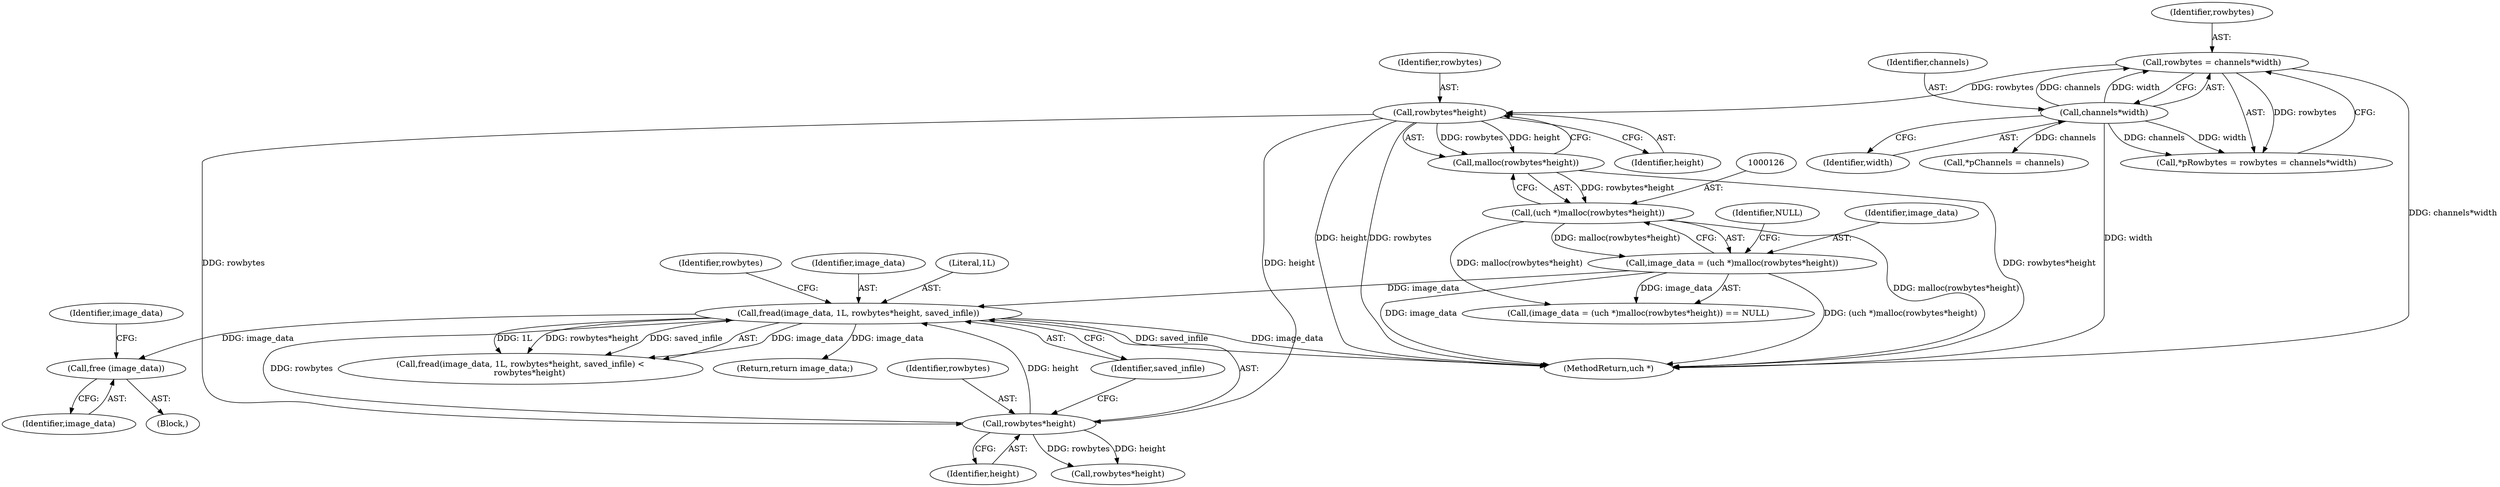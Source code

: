 digraph "0_Android_9d4853418ab2f754c2b63e091c29c5529b8b86ca_6@API" {
"1000156" [label="(Call,free (image_data))"];
"1000145" [label="(Call,fread(image_data, 1L, rowbytes*height, saved_infile))"];
"1000123" [label="(Call,image_data = (uch *)malloc(rowbytes*height))"];
"1000125" [label="(Call,(uch *)malloc(rowbytes*height))"];
"1000127" [label="(Call,malloc(rowbytes*height))"];
"1000128" [label="(Call,rowbytes*height)"];
"1000112" [label="(Call,rowbytes = channels*width)"];
"1000114" [label="(Call,channels*width)"];
"1000148" [label="(Call,rowbytes*height)"];
"1000163" [label="(Return,return image_data;)"];
"1000113" [label="(Identifier,rowbytes)"];
"1000115" [label="(Identifier,channels)"];
"1000146" [label="(Identifier,image_data)"];
"1000122" [label="(Call,(image_data = (uch *)malloc(rowbytes*height)) == NULL)"];
"1000150" [label="(Identifier,height)"];
"1000123" [label="(Call,image_data = (uch *)malloc(rowbytes*height))"];
"1000147" [label="(Literal,1L)"];
"1000144" [label="(Call,fread(image_data, 1L, rowbytes*height, saved_infile) <\n       rowbytes*height)"];
"1000156" [label="(Call,free (image_data))"];
"1000149" [label="(Identifier,rowbytes)"];
"1000155" [label="(Block,)"];
"1000130" [label="(Identifier,height)"];
"1000151" [label="(Identifier,saved_infile)"];
"1000165" [label="(MethodReturn,uch *)"];
"1000125" [label="(Call,(uch *)malloc(rowbytes*height))"];
"1000116" [label="(Identifier,width)"];
"1000152" [label="(Call,rowbytes*height)"];
"1000153" [label="(Identifier,rowbytes)"];
"1000114" [label="(Call,channels*width)"];
"1000159" [label="(Identifier,image_data)"];
"1000157" [label="(Identifier,image_data)"];
"1000148" [label="(Call,rowbytes*height)"];
"1000117" [label="(Call,*pChannels = channels)"];
"1000129" [label="(Identifier,rowbytes)"];
"1000145" [label="(Call,fread(image_data, 1L, rowbytes*height, saved_infile))"];
"1000127" [label="(Call,malloc(rowbytes*height))"];
"1000109" [label="(Call,*pRowbytes = rowbytes = channels*width)"];
"1000131" [label="(Identifier,NULL)"];
"1000128" [label="(Call,rowbytes*height)"];
"1000112" [label="(Call,rowbytes = channels*width)"];
"1000124" [label="(Identifier,image_data)"];
"1000156" -> "1000155"  [label="AST: "];
"1000156" -> "1000157"  [label="CFG: "];
"1000157" -> "1000156"  [label="AST: "];
"1000159" -> "1000156"  [label="CFG: "];
"1000145" -> "1000156"  [label="DDG: image_data"];
"1000145" -> "1000144"  [label="AST: "];
"1000145" -> "1000151"  [label="CFG: "];
"1000146" -> "1000145"  [label="AST: "];
"1000147" -> "1000145"  [label="AST: "];
"1000148" -> "1000145"  [label="AST: "];
"1000151" -> "1000145"  [label="AST: "];
"1000153" -> "1000145"  [label="CFG: "];
"1000145" -> "1000165"  [label="DDG: saved_infile"];
"1000145" -> "1000165"  [label="DDG: image_data"];
"1000145" -> "1000144"  [label="DDG: image_data"];
"1000145" -> "1000144"  [label="DDG: 1L"];
"1000145" -> "1000144"  [label="DDG: rowbytes*height"];
"1000145" -> "1000144"  [label="DDG: saved_infile"];
"1000123" -> "1000145"  [label="DDG: image_data"];
"1000148" -> "1000145"  [label="DDG: rowbytes"];
"1000148" -> "1000145"  [label="DDG: height"];
"1000145" -> "1000163"  [label="DDG: image_data"];
"1000123" -> "1000122"  [label="AST: "];
"1000123" -> "1000125"  [label="CFG: "];
"1000124" -> "1000123"  [label="AST: "];
"1000125" -> "1000123"  [label="AST: "];
"1000131" -> "1000123"  [label="CFG: "];
"1000123" -> "1000165"  [label="DDG: (uch *)malloc(rowbytes*height)"];
"1000123" -> "1000165"  [label="DDG: image_data"];
"1000123" -> "1000122"  [label="DDG: image_data"];
"1000125" -> "1000123"  [label="DDG: malloc(rowbytes*height)"];
"1000125" -> "1000127"  [label="CFG: "];
"1000126" -> "1000125"  [label="AST: "];
"1000127" -> "1000125"  [label="AST: "];
"1000125" -> "1000165"  [label="DDG: malloc(rowbytes*height)"];
"1000125" -> "1000122"  [label="DDG: malloc(rowbytes*height)"];
"1000127" -> "1000125"  [label="DDG: rowbytes*height"];
"1000127" -> "1000128"  [label="CFG: "];
"1000128" -> "1000127"  [label="AST: "];
"1000127" -> "1000165"  [label="DDG: rowbytes*height"];
"1000128" -> "1000127"  [label="DDG: rowbytes"];
"1000128" -> "1000127"  [label="DDG: height"];
"1000128" -> "1000130"  [label="CFG: "];
"1000129" -> "1000128"  [label="AST: "];
"1000130" -> "1000128"  [label="AST: "];
"1000128" -> "1000165"  [label="DDG: height"];
"1000128" -> "1000165"  [label="DDG: rowbytes"];
"1000112" -> "1000128"  [label="DDG: rowbytes"];
"1000128" -> "1000148"  [label="DDG: rowbytes"];
"1000128" -> "1000148"  [label="DDG: height"];
"1000112" -> "1000109"  [label="AST: "];
"1000112" -> "1000114"  [label="CFG: "];
"1000113" -> "1000112"  [label="AST: "];
"1000114" -> "1000112"  [label="AST: "];
"1000109" -> "1000112"  [label="CFG: "];
"1000112" -> "1000165"  [label="DDG: channels*width"];
"1000112" -> "1000109"  [label="DDG: rowbytes"];
"1000114" -> "1000112"  [label="DDG: channels"];
"1000114" -> "1000112"  [label="DDG: width"];
"1000114" -> "1000116"  [label="CFG: "];
"1000115" -> "1000114"  [label="AST: "];
"1000116" -> "1000114"  [label="AST: "];
"1000114" -> "1000165"  [label="DDG: width"];
"1000114" -> "1000109"  [label="DDG: channels"];
"1000114" -> "1000109"  [label="DDG: width"];
"1000114" -> "1000117"  [label="DDG: channels"];
"1000148" -> "1000150"  [label="CFG: "];
"1000149" -> "1000148"  [label="AST: "];
"1000150" -> "1000148"  [label="AST: "];
"1000151" -> "1000148"  [label="CFG: "];
"1000148" -> "1000152"  [label="DDG: rowbytes"];
"1000148" -> "1000152"  [label="DDG: height"];
}
